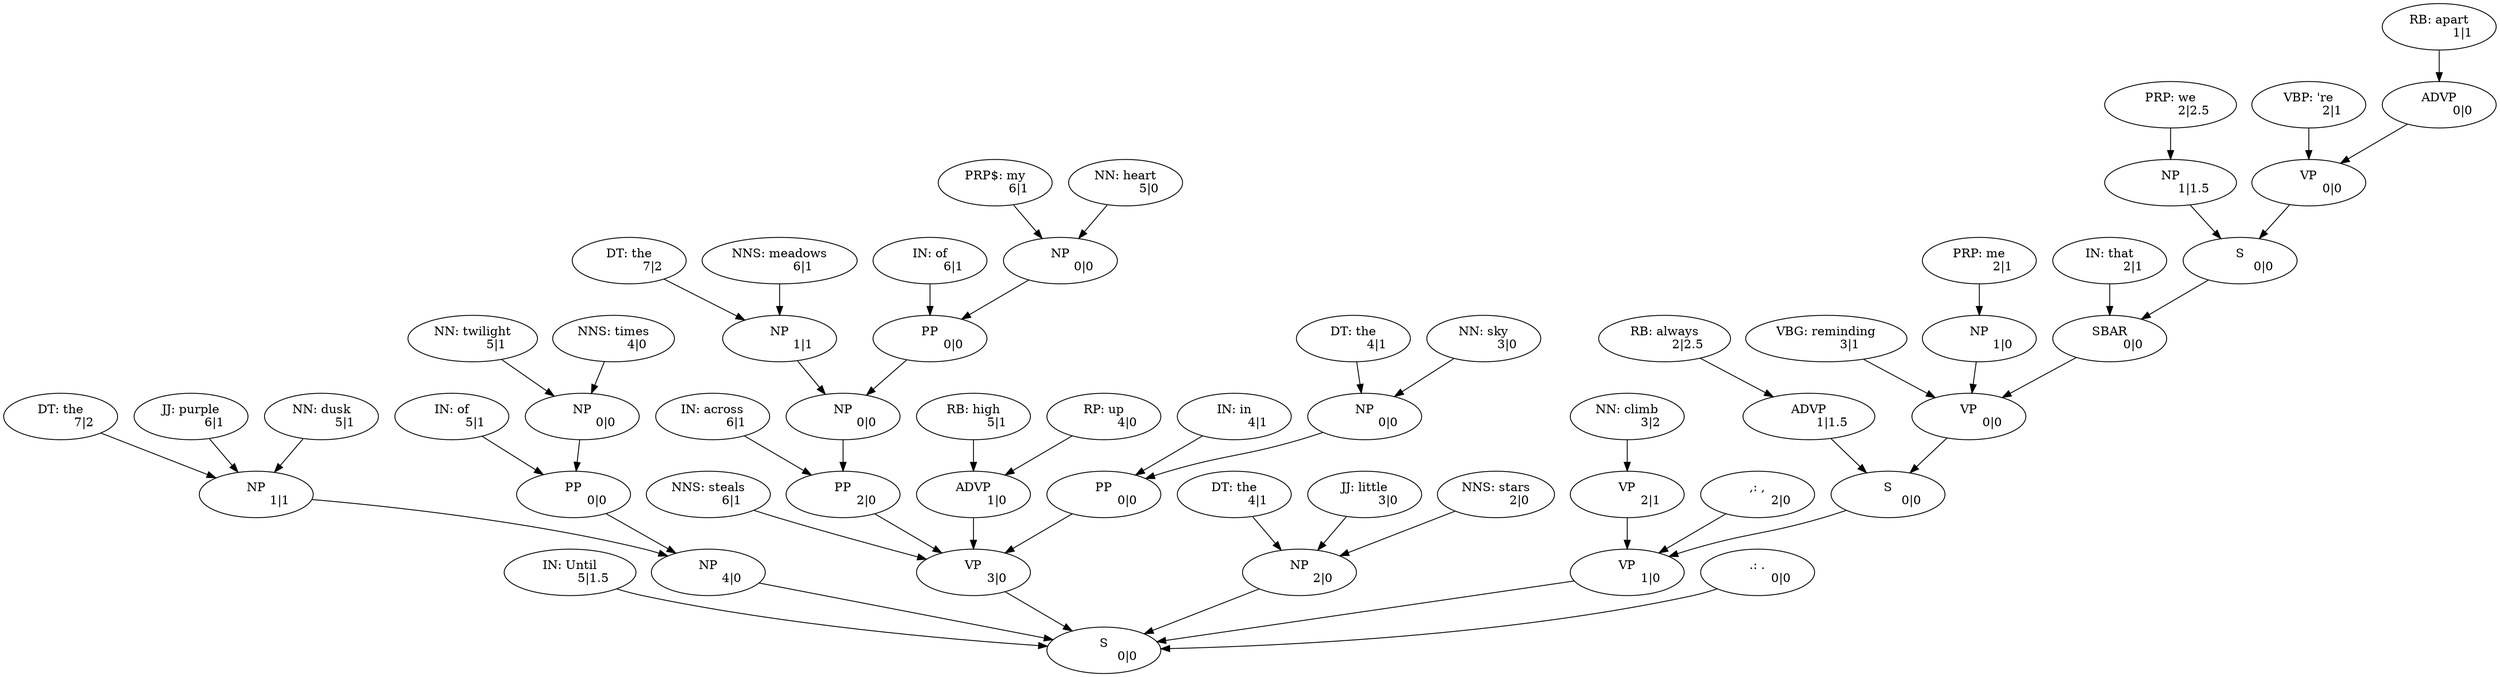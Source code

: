 digraph {
	132 [label="S
            0|0"]
	75 [label="IN: Until
            5|1.5"]
	75 -> 132
	85 [label="NP
            4|0"]
	85 -> 132
	79 [label="NP
            1|1"]
	79 -> 85
	76 [label="DT: the
            7|2"]
	76 -> 79
	77 [label="JJ: purple
            6|1"]
	77 -> 79
	78 [label="NN: dusk
            5|1"]
	78 -> 79
	84 [label="PP
            0|0"]
	84 -> 85
	80 [label="IN: of
            5|1"]
	80 -> 84
	83 [label="NP
            0|0"]
	83 -> 84
	81 [label="NN: twilight
            5|1"]
	81 -> 83
	82 [label="NNS: times
            4|0"]
	82 -> 83
	106 [label="VP
            3|0"]
	106 -> 132
	86 [label="NNS: steals
            6|1"]
	86 -> 106
	97 [label="PP
            2|0"]
	97 -> 106
	87 [label="IN: across
            6|1"]
	87 -> 97
	96 [label="NP
            0|0"]
	96 -> 97
	90 [label="NP
            1|1"]
	90 -> 96
	88 [label="DT: the
            7|2"]
	88 -> 90
	89 [label="NNS: meadows
            6|1"]
	89 -> 90
	95 [label="PP
            0|0"]
	95 -> 96
	91 [label="IN: of
            6|1"]
	91 -> 95
	94 [label="NP
            0|0"]
	94 -> 95
	92 [label="PRP$: my
            6|1"]
	92 -> 94
	93 [label="NN: heart
            5|0"]
	93 -> 94
	100 [label="ADVP
            1|0"]
	100 -> 106
	98 [label="RB: high
            5|1"]
	98 -> 100
	99 [label="RP: up
            4|0"]
	99 -> 100
	105 [label="PP
            0|0"]
	105 -> 106
	101 [label="IN: in
            4|1"]
	101 -> 105
	104 [label="NP
            0|0"]
	104 -> 105
	102 [label="DT: the
            4|1"]
	102 -> 104
	103 [label="NN: sky
            3|0"]
	103 -> 104
	110 [label="NP
            2|0"]
	110 -> 132
	107 [label="DT: the
            4|1"]
	107 -> 110
	108 [label="JJ: little
            3|0"]
	108 -> 110
	109 [label="NNS: stars
            2|0"]
	109 -> 110
	130 [label="VP
            1|0"]
	130 -> 132
	112 [label="VP
            2|1"]
	112 -> 130
	111 [label="NN: climb
            3|2"]
	111 -> 112
	113 [label=",: ,
            2|0"]
	113 -> 130
	129 [label="S
            0|0"]
	129 -> 130
	115 [label="ADVP
            1|1.5"]
	115 -> 129
	114 [label="RB: always
            2|2.5"]
	114 -> 115
	128 [label="VP
            0|0"]
	128 -> 129
	116 [label="VBG: reminding
            3|1"]
	116 -> 128
	118 [label="NP
            1|0"]
	118 -> 128
	117 [label="PRP: me
            2|1"]
	117 -> 118
	127 [label="SBAR
            0|0"]
	127 -> 128
	119 [label="IN: that
            2|1"]
	119 -> 127
	126 [label="S
            0|0"]
	126 -> 127
	121 [label="NP
            1|1.5"]
	121 -> 126
	120 [label="PRP: we
            2|2.5"]
	120 -> 121
	125 [label="VP
            0|0"]
	125 -> 126
	122 [label="VBP: 're
            2|1"]
	122 -> 125
	124 [label="ADVP
            0|0"]
	124 -> 125
	123 [label="RB: apart
            1|1"]
	123 -> 124
	131 [label=".: .
            0|0"]
	131 -> 132
}
